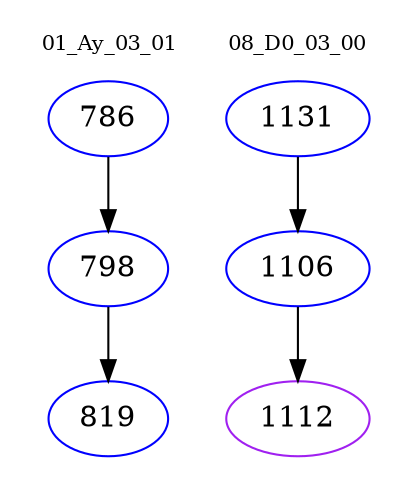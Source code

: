 digraph{
subgraph cluster_0 {
color = white
label = "01_Ay_03_01";
fontsize=10;
T0_786 [label="786", color="blue"]
T0_786 -> T0_798 [color="black"]
T0_798 [label="798", color="blue"]
T0_798 -> T0_819 [color="black"]
T0_819 [label="819", color="blue"]
}
subgraph cluster_1 {
color = white
label = "08_D0_03_00";
fontsize=10;
T1_1131 [label="1131", color="blue"]
T1_1131 -> T1_1106 [color="black"]
T1_1106 [label="1106", color="blue"]
T1_1106 -> T1_1112 [color="black"]
T1_1112 [label="1112", color="purple"]
}
}
